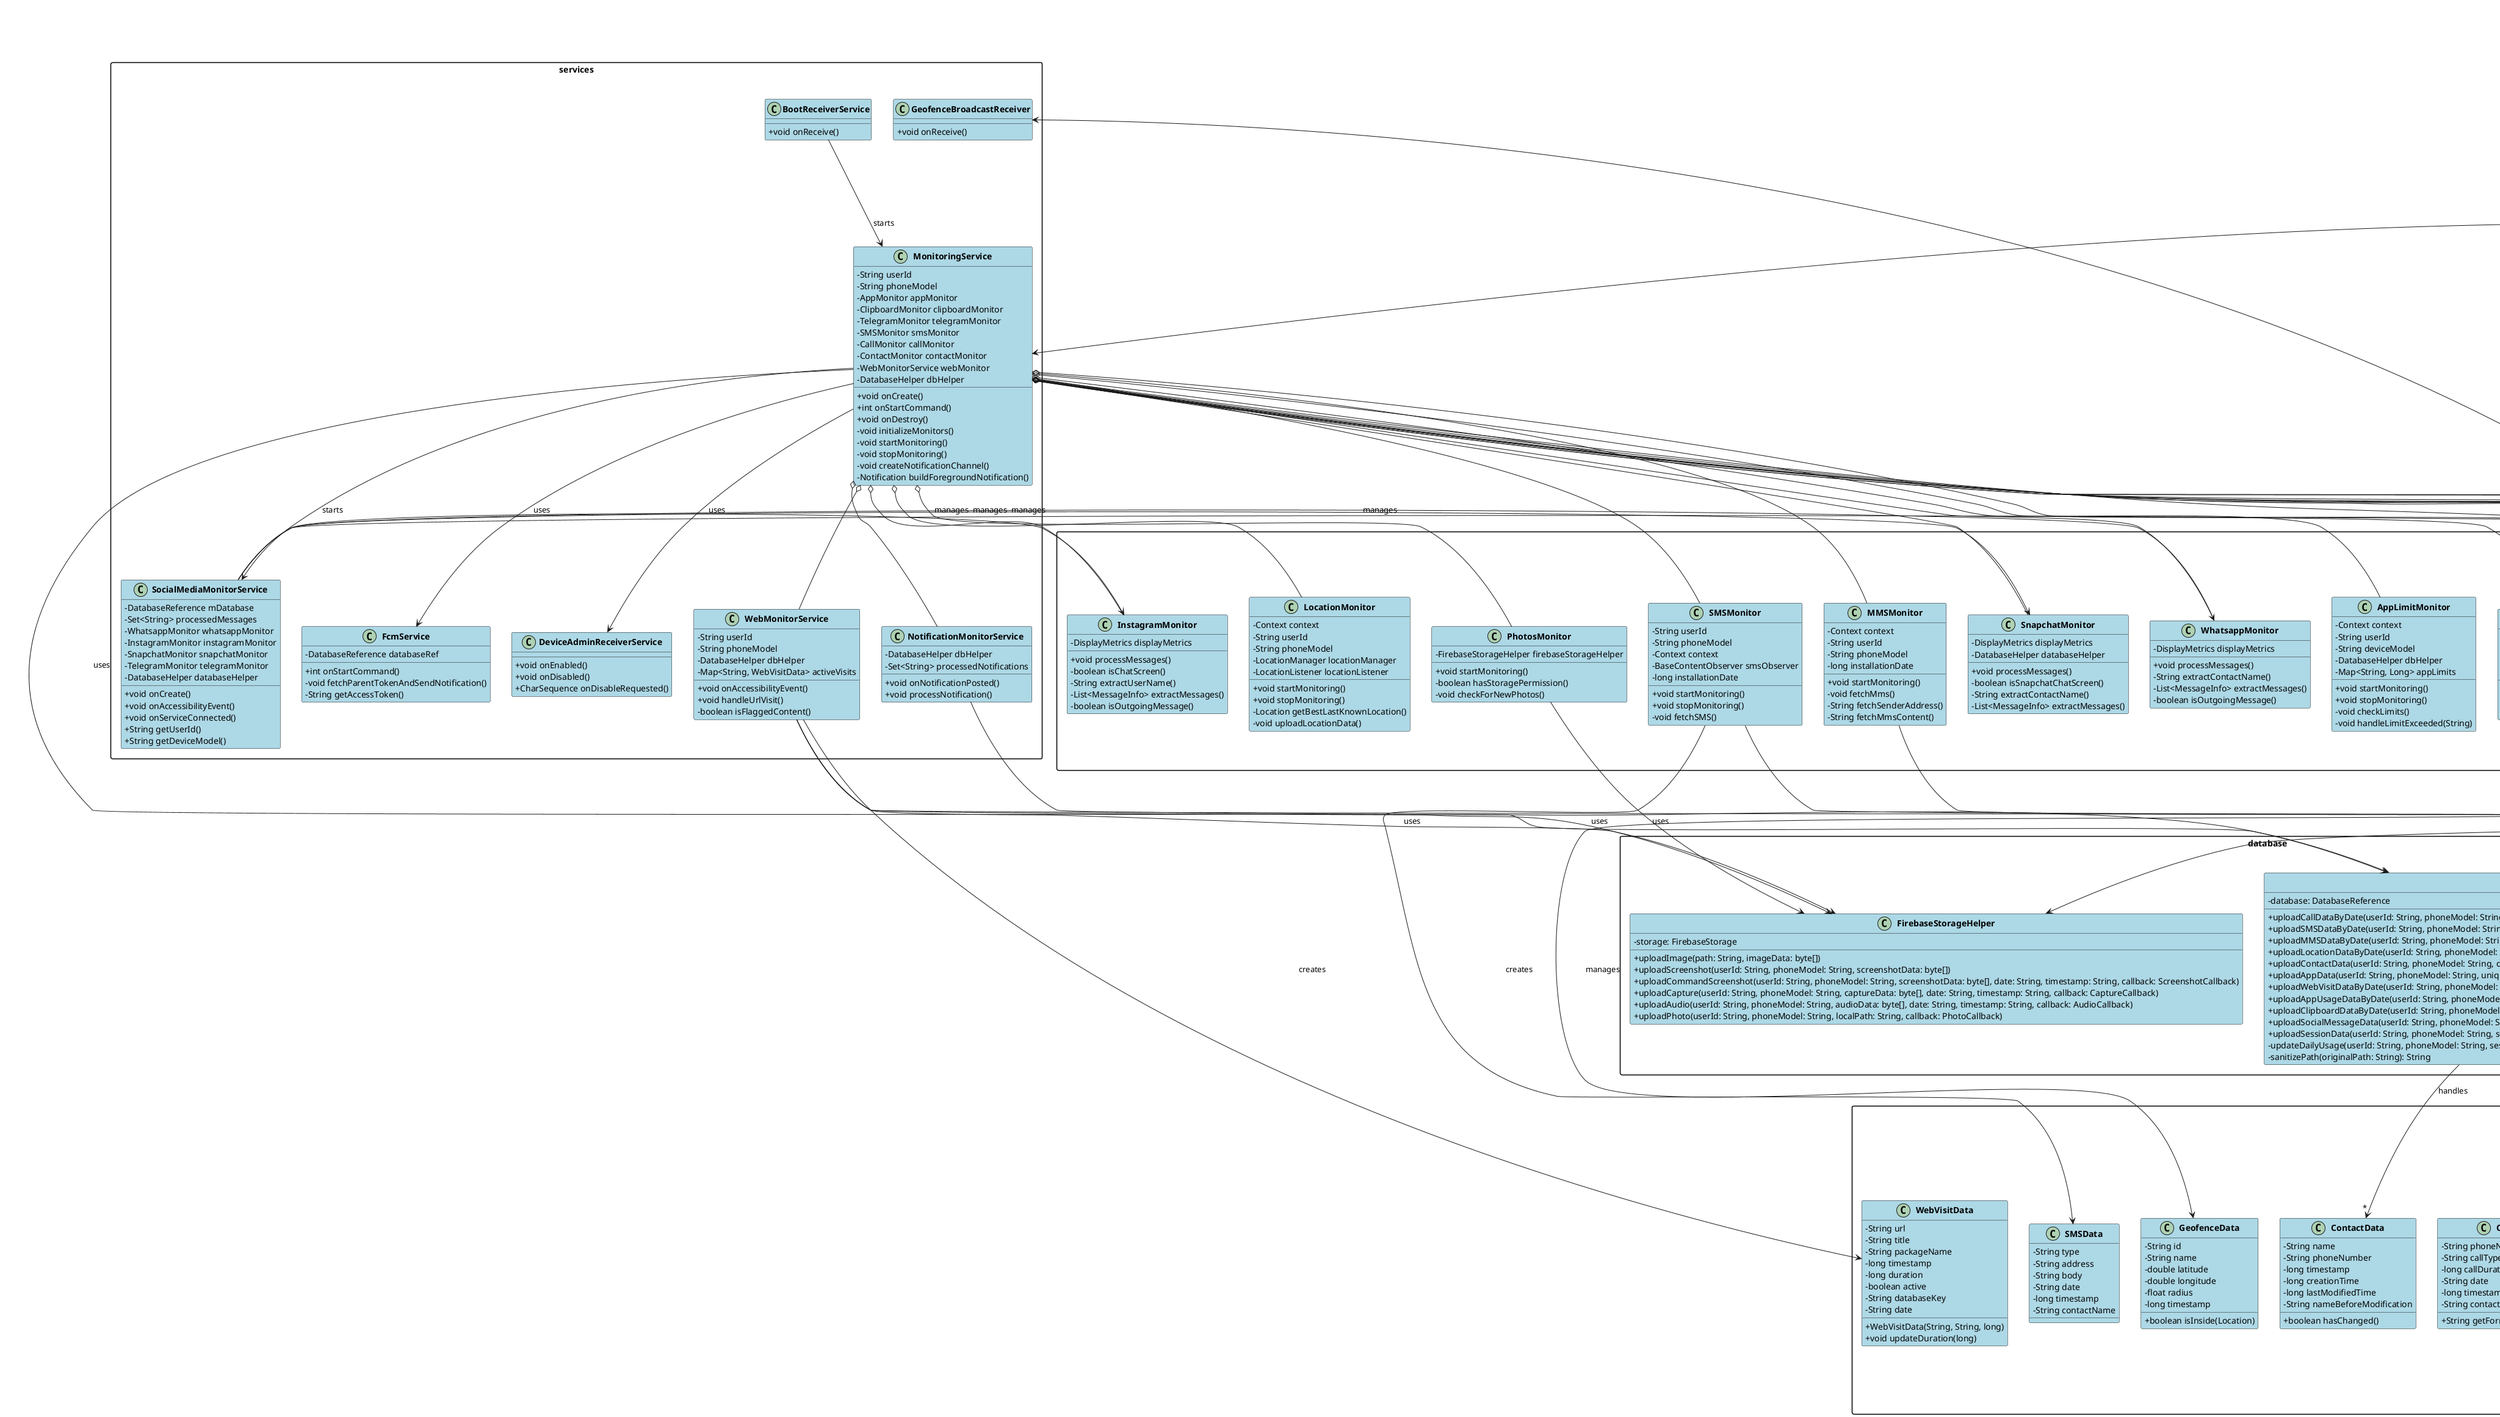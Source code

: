 @startuml ChildMonitoringAi

skinparam packageStyle rectangle
skinparam classAttributeIconSize 0
skinparam classFontStyle bold
skinparam classBackgroundColor LightBlue
skinparam interfaceBackgroundColor LightGreen

' Interfaces
package "interfaces" {
    interface GeofenceDataListener {
        +void onGeofenceDataUpdated(List<GeofenceData>)
    }

    interface AppLimitListener {
        +void onAppLimitsUpdated(Map<String, AppLimit>)
        +void onAppLimitChanged(String, AppLimit)
        +void onAppLimitRemoved(String)
    }

    interface FlaggedContentListener {
        +void onFlaggedContentUpdated(List<String>, List<String>)
        +void onFlaggedContentRemoved(String, String)
    }
}

' Data Models
package "models" {
    class AppData {
        -String appName
        -String packageName
        -long timestamp
        -String status
        -long size
        -String version
        -String category
        -long firstInstalled
        -long lastUpdated
        +Map<String, Object> toMap()
        +{static} AppData fromMap(Map)
    }

    class AppUsageData {
        -String packageName
        -String appName
        -long usageDuration
        -long timestamp
        -long lastTimeUsed
        -int launchCount
        -boolean isForeground
        -long lastForegroundTime
        -long totalForegroundTime
        -String category
        -boolean isSystemApp
        -long firstTimeUsed
        -int dayLaunchCount
        -long dayUsageTime
        -long lastUpdateTime
        -long dailyTimeLimit
        -boolean isRestricted
        +void updateUsage(long)
    }

    class MessageData {
        -String sender
        -String receiver
        -String message
        -String timestamp
        -String direction
        -String platform
        +Map<String, Object> toMap()
    }

    class ContactData {
        -String name
        -String phoneNumber
        -long timestamp
        -long creationTime
        -long lastModifiedTime
        -String nameBeforeModification
        +boolean hasChanged()
    }

    class CallData {
        -String phoneNumber
        -String callType
        -long callDuration
        -String date
        -long timestamp
        -String contactName
        +String getFormattedDuration()
    }

    class GeofenceData {
        -String id
        -String name
        -double latitude
        -double longitude
        -float radius
        -long timestamp
        +boolean isInside(Location)
    }

    class ClipboardData {
        -String content
        -long timestamp
        +String getFormattedDate()
    }

    class MMSData {
        -String subject
        -long date
        -String senderAddress 
        -String content
        +MMSData()
        +MMSData(String, long, String, String)
        +String toString()
    }

    class SessionData {
        -String sessionId
        -String packageName
        -String appName
        -long startTime
        -long endTime
        -long duration
        -boolean timedOut
        +SessionData(String, String, String, long)
        +String toString()
    }

    class SMSData {
        -String type
        -String address
        -String body
        -String date
        -long timestamp
        -String contactName
    }

    class WebVisitData {
        -String url
        -String title
        -String packageName
        -long timestamp
        -long duration 
        -boolean active
        -String databaseKey
        -String date
        +WebVisitData(String, String, long)
        +void updateDuration(long)
    }

    class Command {
        -String command
        -String status
        -Map<String, String> params
        -String result
        -long lastUpdated
        +Command()
        +Command(String command, String status)
        +Command(String command, Map<String, String> params, String status)
        +String getCommand()
        +void setCommand(String)
        +String getStatus()
        +void setStatus(String)
        +Map<String, String> getParams()
        +void setParams(Map<String, String>)
        +String getResult()
        +void setResult(String)
        +long getLastUpdated()
        +void setLastUpdated(long)
        +String getParam(String key, String defaultValue)
        +String toString()
    }
}

' Monitors
package "monitors" {
    class TelegramMonitor {
        -Context context
        -String userId
        -String deviceModel
        -DatabaseHelper dbHelper
        -DisplayMetrics displayMetrics
        -Set<String> processedMessages
        +void initialize()
        +void startMonitoring()
        +void stopMonitoring()
        +void processMessages()
        -String extractContactName()
        -List<MessageInfo> extractMessages()
        -boolean isOutgoingMessage()
    }

    class AppMonitor {
        -Context context
        -String userId
        -String deviceModel
        -DatabaseHelper dbHelper
        -PackageManager packageManager
        -UsageStatsManager usageStatsManager
        +void initialize()
        +void startMonitoring()
        +void stopMonitoring()
        +void scanAndUploadInstalledApps()
        +void handleAppInstall(String)
        +void handleAppUninstall(String)
        +void handleAppUpdate(String)
        -void uploadAppData(AppData)
    }

    class ClipboardMonitor {
        -Context context
        -String userId
        -String deviceModel
        -DatabaseHelper dbHelper
        -ClipboardManager clipboardManager
        -SharedPreferences prefs
        -OnPrimaryClipChangedListener listener
        +void initialize()
        +void startMonitoring()
        +void stopMonitoring()
        -void handleClipboardChange()
        -boolean isDuplicateContent(String)
    }

    class AppUsageMonitor {
        -String userId
        -String phoneModel
        -DatabaseHelper databaseHelper
        -UsageStatsManager usageStatsManager
        -Map<String, AppUsageData> appUsageMap
        -Map<String, SessionData> activeSessions
        +void startMonitoring()
        +void stopMonitoring()
        -void processUsageEvents()
        -void handleUsageEvent()
    }

    class CallMonitor {
        -String userId
        -String phoneModel
        -Context context
        -BaseContentObserver callLogObserver
        -long installationDate
        +void startMonitoring()
        +void stopMonitoring()
        -void fetchCalls()
        -String getContactName()
    }

    class ContactMonitor {
        -String userId
        -String phoneModel
        -Context context
        -BaseContentObserver contactObserver
        -DatabaseHelper databaseHelper
        +void startMonitoring()
        +void stopMonitoring()
        -void fetchContacts()
    }

    class InstagramMonitor {
        -DisplayMetrics displayMetrics
        +void processMessages()
        -boolean isChatScreen()
        -String extractUserName()
        -List<MessageInfo> extractMessages()
        -boolean isOutgoingMessage()
    }

    class LocationMonitor {
        -Context context
        -String userId
        -String phoneModel
        -LocationManager locationManager
        -LocationListener locationListener
        +void startMonitoring()
        +void stopMonitoring()
        -Location getBestLastKnownLocation()
        -void uploadLocationData()
    }

    class MMSMonitor {
        -Context context
        -String userId
        -String phoneModel
        -long installationDate
        +void startMonitoring()
        -void fetchMms()
        -String fetchSenderAddress()
        -String fetchMmsContent()
    }

    class PhotosMonitor {
        -FirebaseStorageHelper firebaseStorageHelper
        +void startMonitoring()
        -boolean hasStoragePermission()
        -void checkForNewPhotos()
    }

    class SMSMonitor {
        -String userId
        -String phoneModel
        -Context context
        -BaseContentObserver smsObserver
        -long installationDate
        +void startMonitoring()
        +void stopMonitoring()
        -void fetchSMS()
    }

    class SnapchatMonitor {
        -DisplayMetrics displayMetrics
        -DatabaseHelper databaseHelper
        +void processMessages()
        -boolean isSnapchatChatScreen()
        -String extractContactName()
        -List<MessageInfo> extractMessages()
    }

    class WhatsappMonitor {
        -DisplayMetrics displayMetrics
        +void processMessages()
        -String extractContactName()
        -List<MessageInfo> extractMessages()
        -boolean isOutgoingMessage()
    }

    class AppLimitMonitor {
        -Context context
        -String userId
        -String deviceModel
        -DatabaseHelper dbHelper
        -Map<String, Long> appLimits
        +void startMonitoring()
        +void stopMonitoring()
        -void checkLimits()
        -void handleLimitExceeded(String)
    }

    class GeoFenceMonitor {
        -GeofencingClient geofencingClient
        -Context context
        -PendingIntent geofencePendingIntent
        -FirebaseDatabase database
        -String userId
        -String phoneModel
        +GeoFenceMonitor(Context)
        +boolean hasRequiredPermissions()
        +boolean isLocationEnabled()
        +void startGeofencing()
        +void stopGeofencing()
        -List<Geofence> convertToGeofenceList()
        -void startGeofencing(List<Geofence>)
    }

    class OnRefreshStatsMonitor {
        -Context context
        -DatabaseReference databaseReference
        -DatabaseReference connectedRef
        -boolean isFirebaseConnected
        +void startMonitoring()
        -void updateRefreshResult()
        -Location getLastKnownLocation()
    }
}

' Helpers
package "helpers" {
    class FlaggedContents {
        -List<String> flaggedKeywords
        -List<String> flaggedUrls
        -Map<String, GeofenceData> geofenceData
        -Map<String, AppLimit> appLimits
        -List<GeofenceDataListener> geofenceListeners
        -List<AppLimitListener> appLimitListeners
        +{static} void initialize()
        +{static} boolean isFlaggedContent(String)
        +{static} void addGeofenceListener()
        +{static} void addAppLimitListener()
    }

    class BaseContentObserver {
        -Context context
        -String tag
        +BaseContentObserver(Context)
        #Context getContext()
        #void registerObserver(Uri)
        #void unregisterObserver()
        #abstract void onContentChanged(Uri)
        +void onChange(boolean, Uri)
    }

    class CameraHelper {
        -Context context
        -String userId
        -String deviceId 
        -FirebaseStorageHelper storageHelper
        -CommandStatusUpdater statusUpdater
        +CameraHelper(Context, String, String, FirebaseStorageHelper, CommandStatusUpdater)
        +void takePicture(String, String, String, boolean)
        -boolean checkCameraPermissionAndAvailability(String, String)
        -void createCaptureSession(CameraDevice, ImageReader, boolean, String, String)
        -boolean isCameraAvailable(CameraManager, String, String, String)
        -String getCameraErrorMessage(int)
        -void uploadImage(Image, CameraDevice, ImageReader, String, String)
    }

    class PermissionHelper {
        +{static} void requestAllPermissions(Activity)
        +{static} boolean areCorePermissionsGranted(Context)
        +{static} boolean isLocationPermissionGranted(Context)
        +{static} boolean isForegroundServicePermissionGranted(Context)
        +{static} boolean isMediaPermissionGranted(Context)
        +{static} boolean isUsageStatsPermissionGranted(Context)
        +{static} boolean isScreenshotPermissionGranted(Context)
        +{static} boolean isNotificationListenerEnabled(Context)
        +{static} boolean isWifiPermissionGranted(Context)
    }

    class AccessibilityPermissionHelper {
        +{static} boolean isAccessibilityServiceEnabled(Context, Class<?>)
    }

    class UsageTrackingWorker {
            - context: Context
            - userId: String
            - deviceId: String
            + doWork(): Result
            - trackAppUsage(): void
            - uploadUsageData(usageData: Map<String, Long>): void
    }
}

' Database Package
package "database" {
    class DatabaseHelper {
        - database: DatabaseReference
        + uploadCallDataByDate(userId: String, phoneModel: String, callData: CallData, uniqueCallId: String, callDate: String)
        + uploadSMSDataByDate(userId: String, phoneModel: String, smsData: SMSData, uniqueSMSId: String, smsDate: String)
        + uploadMMSDataByDate(userId: String, phoneModel: String, mmsData: MMSData, uniqueMMSId: String, mmsDate: String)
        + uploadLocationDataByDate(userId: String, phoneModel: String, locationData: Map<String, Object>, uniqueLocationId: String, locationDate: String)
        + uploadContactData(userId: String, phoneModel: String, contactData: ContactData, uniqueContactId: String)
        + uploadAppData(userId: String, phoneModel: String, uniqueKey: String, appMap: Map<String, Object>)
        + uploadWebVisitDataByDate(userId: String, phoneModel: String, visitData: WebVisitData)
        + uploadAppUsageDataByDate(userId: String, phoneModel: String, appUsageData: AppUsageData)
        + uploadClipboardDataByDate(userId: String, phoneModel: String, clipboardData: ClipboardData)
        + uploadSocialMessageData(userId: String, phoneModel: String, messageData: MessageData, uniqueMessageId: String, messageDate: String, platform: String)
        + uploadSessionData(userId: String, phoneModel: String, sessionData: SessionData)
        - updateDailyUsage(userId: String, phoneModel: String, sessionData: SessionData)
        - sanitizePath(originalPath: String): String
    }


    class FirebaseStorageHelper {
        - storage: FirebaseStorage
        + uploadImage(path: String, imageData: byte[])
        + uploadScreenshot(userId: String, phoneModel: String, screenshotData: byte[])
        + uploadCommandScreenshot(userId: String, phoneModel: String, screenshotData: byte[], date: String, timestamp: String, callback: ScreenshotCallback)
        + uploadCapture(userId: String, phoneModel: String, captureData: byte[], date: String, timestamp: String, callback: CaptureCallback)
        + uploadAudio(userId: String, phoneModel: String, audioData: byte[], date: String, timestamp: String, callback: AudioCallback)
        + uploadPhoto(userId: String, phoneModel: String, localPath: String, callback: PhotoCallback)
    }
}

' Commands Package  
package "commands" {
    class CommandListener {
        -DatabaseReference mDatabase
        -String userId
        -String deviceId
        -CommandExecutor commandExecutor
        -ChildEventListener commandListener
        +CommandListener(String, String, Context)
        +void setCommandExecutor(CommandExecutor)
        +void startListeningForCommands()
        -void processCommands(DataSnapshot)
        +void stopListeningForCommands()
        -void updateCommandStatus(String, String, String, String)
    }

    class CommandExecutor {
        -String TAG
        -DatabaseReference mDatabase
        -String userId
        -String deviceId
        -Context context
        -FirebaseStorageHelper storageHelper
        -CameraHelper cameraHelper
        +CommandExecutor(String userId, String deviceId, Context context)
        +void executeCommand(Command command, String date, String timestamp)
        -void fetchLocation(String date, String timestamp)
        -void recoverCalls(String date, String timestamp, String phoneNumber, int dataCount)
        -void retrieveContacts(String date, String timestamp)
        -void recoverSms(String date, String timestamp, String phoneNumber, int dataCount)
        -void vibratePhone(String date, String timestamp, int duration)
        -void takePicture(String date, String timestamp, String cameraType, boolean useFlash)
        -void recordAudio(String date, String timestamp, int durationMinutes)
        -void sendSms(String date, String timestamp, String phoneNumber, String message)
        -String getCallTypeString(int callType)
        -String getSmsTypeString(int type)
        -void updateCommandStatus(String date, String timestamp, String status, String result)
    }
}

' Main Activities
package "activities" {
    class MainActivity {
        -FirebaseAuth auth
        -DatabaseReference database
        -String userId
        -String phoneModel
        -List<BaseMonitor> monitors
        +void onCreate()
        #void onStart()
        #void onStop()
        -void initializeMonitors()
        -void startMonitoring()
        -void stopMonitoring()
    }

    class LoginActivity {
        -FirebaseAuth auth
        +void onCreate()
        -void handleLogin()
        -void validateInput()
    }

    class PermissionActivity {
        -View cardCore
        -View cardStorage  
        -View cardLocation
        -View cardAccessibility
        -View cardForegroundService
        -View cardUsageAccess
        -View cardDeviceAdmin
        -Toolbar toolbar
        +void onCreate()
        -void initializeViews()
        -void setupToolbar()
        -void setupPermissionCards()
        -void handleCorePermissions()
        -void handleLocationPermission()
        -void handleAccessibilityPermission()
        -void updatePermissionStatuses()
        -void updatePermissionStatus()
    }
}

' Services
package "services" {
    class MonitoringService {
        -String userId
        -String phoneModel
        -AppMonitor appMonitor
        -ClipboardMonitor clipboardMonitor
        -TelegramMonitor telegramMonitor
        -SMSMonitor smsMonitor
        -CallMonitor callMonitor
        -ContactMonitor contactMonitor
        -WebMonitorService webMonitor
        -DatabaseHelper dbHelper
        +void onCreate()
        +int onStartCommand()
        +void onDestroy()
        -void initializeMonitors()
        -void startMonitoring()
        -void stopMonitoring()
        -void createNotificationChannel()
        -Notification buildForegroundNotification()
    }

    class WebMonitorService {
        -String userId
        -String phoneModel
        -DatabaseHelper dbHelper
        -Map<String, WebVisitData> activeVisits
        +void onAccessibilityEvent()
        +void handleUrlVisit()
        -boolean isFlaggedContent()
    }
    
    class NotificationMonitorService {
        -DatabaseHelper dbHelper
        -Set<String> processedNotifications
        +void onNotificationPosted()
        +void processNotification()
    }

    class SocialMediaMonitorService {
        -DatabaseReference mDatabase
        -Set<String> processedMessages
        -WhatsappMonitor whatsappMonitor
        -InstagramMonitor instagramMonitor
        -SnapchatMonitor snapchatMonitor
        -TelegramMonitor telegramMonitor
        -DatabaseHelper databaseHelper
        +void onCreate()
        +void onAccessibilityEvent()
        +void onServiceConnected()
        +String getUserId()
        +String getDeviceModel()
    }

    class FcmService {
        -DatabaseReference databaseRef
        +int onStartCommand()
        -void fetchParentTokenAndSendNotification()
        -String getAccessToken()
    }

    class BootReceiverService {
        +void onReceive()
    }

    class DeviceAdminReceiverService {
        +void onEnabled()
        +void onDisabled()
        +CharSequence onDisableRequested()
    }

    class GeofenceBroadcastReceiver {
        +void onReceive()
    }
}

' Relationships
MainActivity o-- TelegramMonitor: manages
MainActivity o-- AppMonitor: manages
MainActivity o-- ClipboardMonitor: manages
TelegramMonitor --> DatabaseHelper: uses
AppMonitor --> DatabaseHelper: uses
ClipboardMonitor --> DatabaseHelper: uses
FlaggedContents ..> GeofenceDataListener: notifies
FlaggedContents ..> AppLimitListener: notifies
FlaggedContents ..> FlaggedContentListener: notifies
TelegramMonitor --> MessageData: creates
AppMonitor --> AppData: creates
AppMonitor --> AppUsageData: creates
ClipboardMonitor --> ClipboardData: creates
DatabaseHelper --> "*" AppData: handles
DatabaseHelper --> "*" MessageData: handles
DatabaseHelper --> "*" CallData: handles
DatabaseHelper --> "*" ContactData: handles
MonitoringService o-- AppMonitor
MonitoringService o-- ClipboardMonitor  
MonitoringService o-- TelegramMonitor
MonitoringService o-- SMSMonitor
MonitoringService o-- CallMonitor
MonitoringService o-- ContactMonitor
MonitoringService o-- WebMonitorService
MonitoringService o-- NotificationMonitorService
MonitoringService --> "database.DatabaseHelper": uses
WebMonitorService --> "database.FirebaseStorageHelper": uses
NotificationMonitorService --> DatabaseHelper
MainActivity --> MonitoringService: starts >
MonitoringService o-- AppUsageMonitor
MonitoringService o-- LocationMonitor
MonitoringService o-- PhotosMonitor
MonitoringService o-- InstagramMonitor
MonitoringService o-- WhatsappMonitor
MonitoringService o-- SnapchatMonitor
MonitoringService o-- MMSMonitor
MonitoringService o-- AppLimitMonitor
MonitoringService o-- GeoFenceMonitor
MonitoringService o-- OnRefreshStatsMonitor

GeoFenceMonitor --> DatabaseHelper: uses
GeoFenceMonitor --> GeofenceData: manages
WebMonitorService --> FirebaseStorageHelper: uses
PhotosMonitor --> FirebaseStorageHelper: uses
CallMonitor --> BaseContentObserver: extends
ContactMonitor --> BaseContentObserver: extends
SMSMonitor --> BaseContentObserver: extends
AppUsageMonitor --> SessionData: creates
MMSMonitor --> MMSData: creates
SMSMonitor --> SMSData: creates
WebMonitorService --> WebVisitData: creates
MonitoringService --> Command: handles
MonitoringService --> SocialMediaMonitorService: starts
SocialMediaMonitorService --> WhatsappMonitor: manages
SocialMediaMonitorService --> InstagramMonitor: manages
SocialMediaMonitorService --> SnapchatMonitor: manages
SocialMediaMonitorService --> TelegramMonitor: manages
MonitoringService --> "commands.CommandExecutor": uses
CommandListener --> "commands.CommandExecutor": uses
MonitoringService --> FcmService: uses
BootReceiverService --> MonitoringService: starts
GeoFenceMonitor --> GeofenceBroadcastReceiver: registers
MonitoringService --> DeviceAdminReceiverService: uses
MainActivity --> PermissionActivity: launches
PermissionActivity --> PermissionHelper: uses
CommandExecutor --> CameraHelper: uses
PermissionActivity --> PermissionHelper: uses
WebMonitorService --> PermissionHelper: uses
MonitoringService --> AccessibilityPermissionHelper: uses
AppUsageMonitor --> UsageTrackingWorker: schedules
CameraHelper --> "database.FirebaseStorageHelper": uses

@enduml